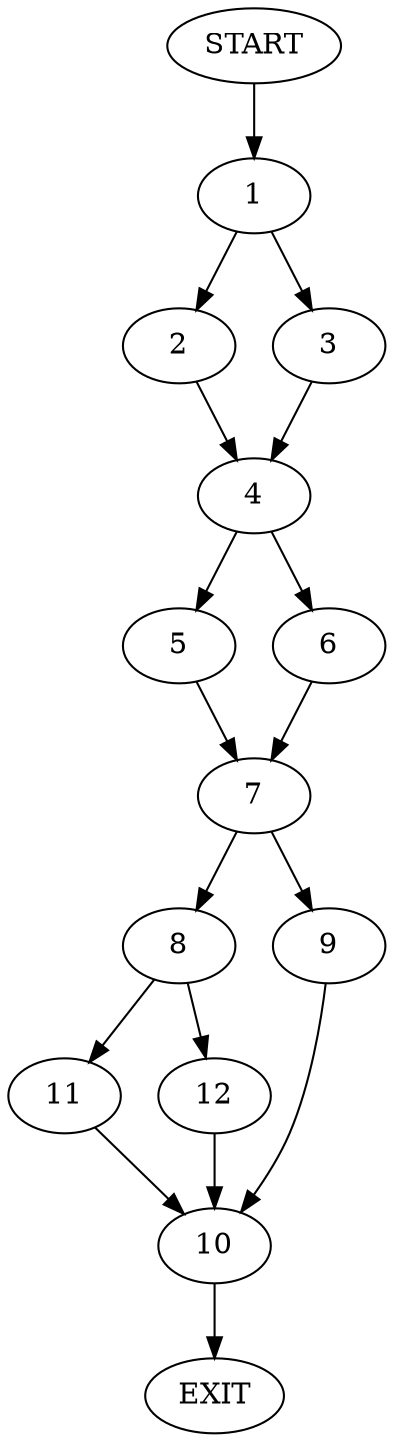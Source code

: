 digraph {
0 [label="START"]
13 [label="EXIT"]
0 -> 1
1 -> 2
1 -> 3
2 -> 4
3 -> 4
4 -> 5
4 -> 6
5 -> 7
6 -> 7
7 -> 8
7 -> 9
9 -> 10
8 -> 11
8 -> 12
11 -> 10
12 -> 10
10 -> 13
}
